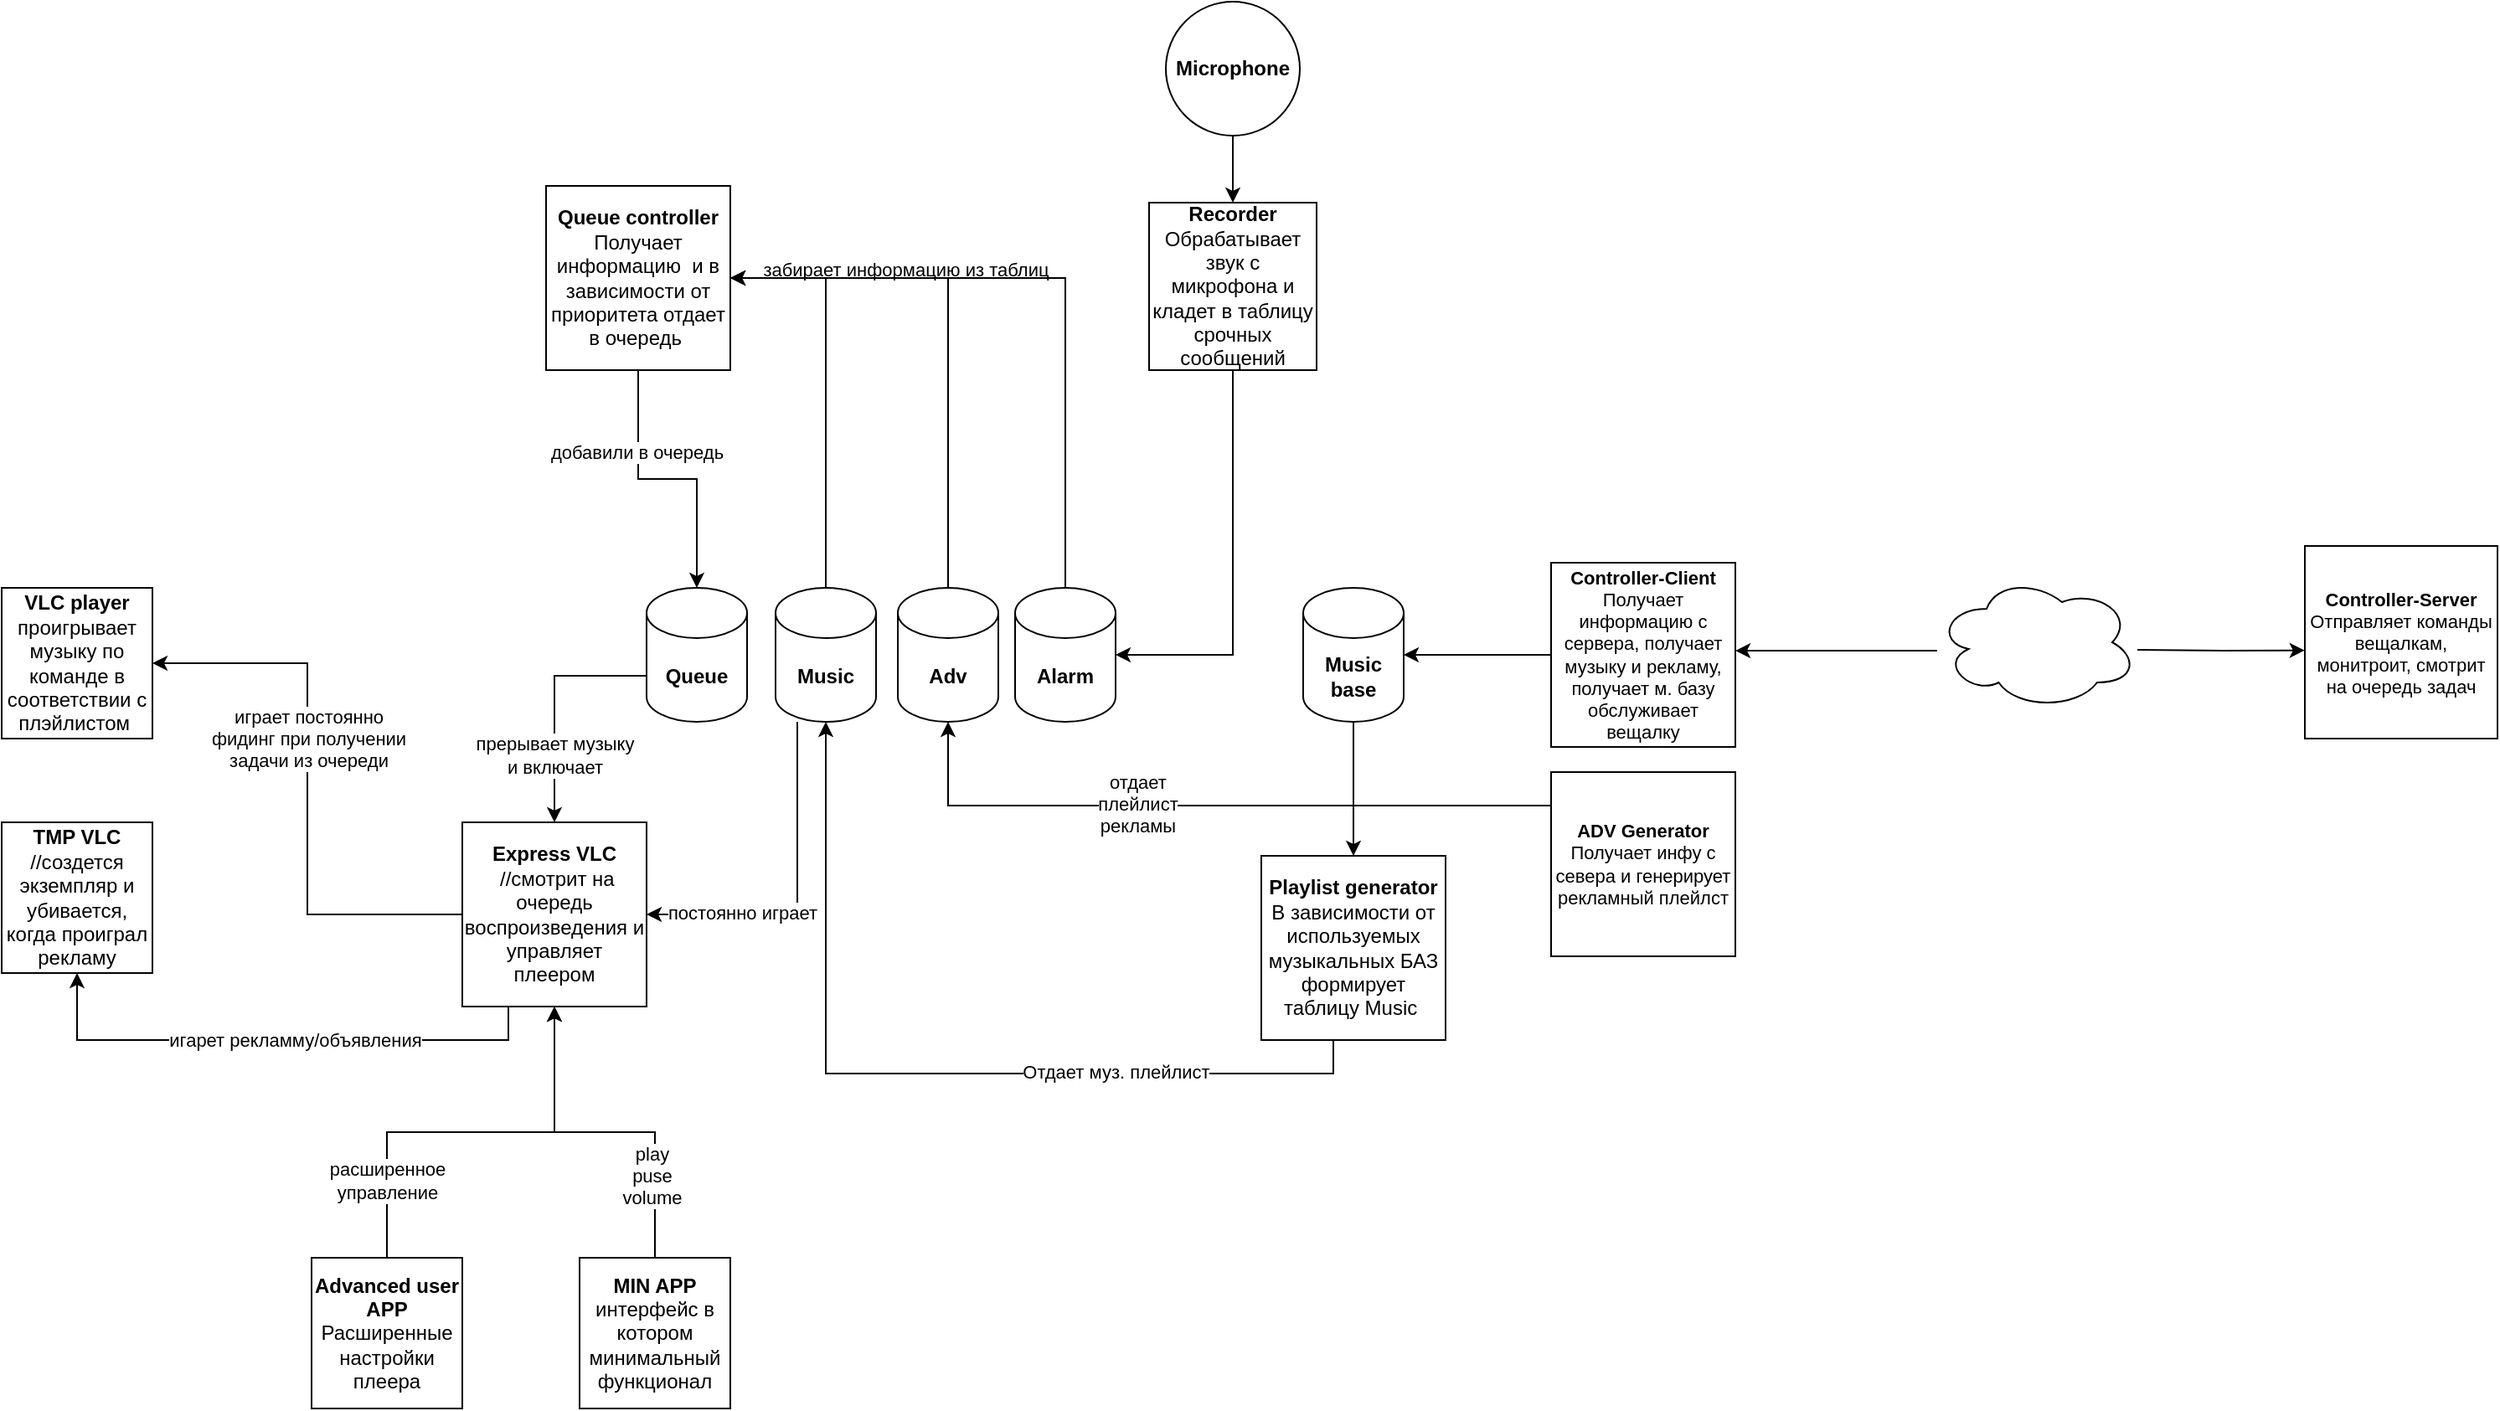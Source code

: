 <mxfile version="14.7.6" type="github">
  <diagram id="w9gRyj3N1DJt5Vruh8G7" name="Page-1">
    <mxGraphModel dx="723" dy="1497" grid="1" gridSize="10" guides="1" tooltips="1" connect="1" arrows="1" fold="1" page="1" pageScale="1" pageWidth="827" pageHeight="1169" math="0" shadow="0">
      <root>
        <mxCell id="0" />
        <mxCell id="1" parent="0" />
        <mxCell id="vIM-qlWaezYcbGKkUeEU-79" style="edgeStyle=orthogonalEdgeStyle;orthogonalLoop=1;jettySize=auto;html=1;fontSize=11;rounded=0;entryX=1;entryY=0.591;entryDx=0;entryDy=0;entryPerimeter=0;" edge="1" parent="1" source="vIM-qlWaezYcbGKkUeEU-77">
          <mxGeometry relative="1" as="geometry">
            <mxPoint x="1110" y="317.51" as="targetPoint" />
            <Array as="points">
              <mxPoint x="1200" y="317.5" />
              <mxPoint x="1200" y="317.5" />
            </Array>
          </mxGeometry>
        </mxCell>
        <mxCell id="vIM-qlWaezYcbGKkUeEU-1" value="&lt;b&gt;VLC player&lt;/b&gt;&lt;br&gt;проигрывает музыку по команде в соответствии с плэйлистом&amp;nbsp;" style="whiteSpace=wrap;html=1;aspect=fixed;" vertex="1" parent="1">
          <mxGeometry x="75" y="280" width="90" height="90" as="geometry" />
        </mxCell>
        <mxCell id="vIM-qlWaezYcbGKkUeEU-2" value="&lt;b&gt;TMP VLC&lt;/b&gt;&lt;br&gt;//создется экземпляр и убивается, когда проиграл рекламу" style="whiteSpace=wrap;html=1;aspect=fixed;" vertex="1" parent="1">
          <mxGeometry x="75" y="420" width="90" height="90" as="geometry" />
        </mxCell>
        <mxCell id="vIM-qlWaezYcbGKkUeEU-68" style="edgeStyle=orthogonalEdgeStyle;rounded=0;orthogonalLoop=1;jettySize=auto;html=1;fontSize=11;" edge="1" parent="1" source="vIM-qlWaezYcbGKkUeEU-7" target="vIM-qlWaezYcbGKkUeEU-9">
          <mxGeometry relative="1" as="geometry" />
        </mxCell>
        <mxCell id="vIM-qlWaezYcbGKkUeEU-69" value="play&lt;br&gt;puse&lt;br&gt;volume" style="edgeLabel;html=1;align=center;verticalAlign=middle;resizable=0;points=[];fontSize=11;" vertex="1" connectable="0" parent="vIM-qlWaezYcbGKkUeEU-68">
          <mxGeometry x="-0.527" y="2" relative="1" as="geometry">
            <mxPoint as="offset" />
          </mxGeometry>
        </mxCell>
        <mxCell id="vIM-qlWaezYcbGKkUeEU-7" value="&lt;b&gt;MIN APP&lt;/b&gt;&lt;br&gt;интерфейс в котором минимальный функционал" style="whiteSpace=wrap;html=1;aspect=fixed;" vertex="1" parent="1">
          <mxGeometry x="420" y="680" width="90" height="90" as="geometry" />
        </mxCell>
        <mxCell id="vIM-qlWaezYcbGKkUeEU-19" value="" style="edgeStyle=orthogonalEdgeStyle;rounded=0;orthogonalLoop=1;jettySize=auto;html=1;exitX=0;exitY=0;exitDx=0;exitDy=52.5;exitPerimeter=0;" edge="1" parent="1" source="vIM-qlWaezYcbGKkUeEU-16" target="vIM-qlWaezYcbGKkUeEU-9">
          <mxGeometry relative="1" as="geometry" />
        </mxCell>
        <mxCell id="vIM-qlWaezYcbGKkUeEU-56" value="прерывает музыку&lt;br&gt;и включает" style="edgeLabel;html=1;align=center;verticalAlign=middle;resizable=0;points=[];fontSize=11;" vertex="1" connectable="0" parent="vIM-qlWaezYcbGKkUeEU-19">
          <mxGeometry x="0.216" y="1" relative="1" as="geometry">
            <mxPoint x="-1" y="16" as="offset" />
          </mxGeometry>
        </mxCell>
        <mxCell id="vIM-qlWaezYcbGKkUeEU-57" style="edgeStyle=orthogonalEdgeStyle;rounded=0;orthogonalLoop=1;jettySize=auto;html=1;entryX=1;entryY=0.5;entryDx=0;entryDy=0;fontSize=11;" edge="1" parent="1" source="vIM-qlWaezYcbGKkUeEU-9" target="vIM-qlWaezYcbGKkUeEU-1">
          <mxGeometry relative="1" as="geometry" />
        </mxCell>
        <mxCell id="vIM-qlWaezYcbGKkUeEU-59" value="играет постоянно&lt;br&gt;фидинг при получении&lt;br&gt;задачи из очереди" style="edgeLabel;html=1;align=center;verticalAlign=middle;resizable=0;points=[];fontSize=11;" vertex="1" connectable="0" parent="vIM-qlWaezYcbGKkUeEU-57">
          <mxGeometry x="0.183" relative="1" as="geometry">
            <mxPoint as="offset" />
          </mxGeometry>
        </mxCell>
        <mxCell id="vIM-qlWaezYcbGKkUeEU-58" style="edgeStyle=orthogonalEdgeStyle;rounded=0;orthogonalLoop=1;jettySize=auto;html=1;fontSize=11;exitX=0.25;exitY=1;exitDx=0;exitDy=0;" edge="1" parent="1" source="vIM-qlWaezYcbGKkUeEU-9" target="vIM-qlWaezYcbGKkUeEU-2">
          <mxGeometry relative="1" as="geometry">
            <Array as="points">
              <mxPoint x="378" y="550" />
              <mxPoint x="120" y="550" />
            </Array>
          </mxGeometry>
        </mxCell>
        <mxCell id="vIM-qlWaezYcbGKkUeEU-60" value="игарет рекламму/объявления" style="edgeLabel;html=1;align=center;verticalAlign=middle;resizable=0;points=[];fontSize=11;" vertex="1" connectable="0" parent="vIM-qlWaezYcbGKkUeEU-58">
          <mxGeometry x="-0.12" y="2" relative="1" as="geometry">
            <mxPoint x="-8" y="-2" as="offset" />
          </mxGeometry>
        </mxCell>
        <mxCell id="vIM-qlWaezYcbGKkUeEU-9" value="&lt;b&gt;Express VLC&lt;br&gt;&lt;/b&gt;&amp;nbsp;//смотрит на очередь воспроизведения и управляет плеером" style="whiteSpace=wrap;html=1;aspect=fixed;" vertex="1" parent="1">
          <mxGeometry x="350" y="420" width="110" height="110" as="geometry" />
        </mxCell>
        <mxCell id="vIM-qlWaezYcbGKkUeEU-42" style="edgeStyle=orthogonalEdgeStyle;rounded=0;orthogonalLoop=1;jettySize=auto;html=1;" edge="1" parent="1" source="vIM-qlWaezYcbGKkUeEU-10" target="vIM-qlWaezYcbGKkUeEU-36">
          <mxGeometry relative="1" as="geometry" />
        </mxCell>
        <mxCell id="vIM-qlWaezYcbGKkUeEU-10" value="&lt;b&gt;Music base&lt;/b&gt;" style="shape=cylinder3;whiteSpace=wrap;html=1;boundedLbl=1;backgroundOutline=1;size=15;" vertex="1" parent="1">
          <mxGeometry x="852" y="280" width="60" height="80" as="geometry" />
        </mxCell>
        <mxCell id="vIM-qlWaezYcbGKkUeEU-67" style="edgeStyle=orthogonalEdgeStyle;rounded=0;orthogonalLoop=1;jettySize=auto;html=1;entryX=0.5;entryY=1;entryDx=0;entryDy=0;fontSize=11;" edge="1" parent="1" source="vIM-qlWaezYcbGKkUeEU-11" target="vIM-qlWaezYcbGKkUeEU-9">
          <mxGeometry relative="1" as="geometry" />
        </mxCell>
        <mxCell id="vIM-qlWaezYcbGKkUeEU-70" value="расширенное&lt;br&gt;управление" style="edgeLabel;html=1;align=center;verticalAlign=middle;resizable=0;points=[];fontSize=11;" vertex="1" connectable="0" parent="vIM-qlWaezYcbGKkUeEU-67">
          <mxGeometry x="-0.63" relative="1" as="geometry">
            <mxPoint as="offset" />
          </mxGeometry>
        </mxCell>
        <mxCell id="vIM-qlWaezYcbGKkUeEU-11" value="&lt;b&gt;Advanced user APP&lt;/b&gt;&lt;br&gt;Расширенные настройки плеера" style="whiteSpace=wrap;html=1;aspect=fixed;" vertex="1" parent="1">
          <mxGeometry x="260" y="680" width="90" height="90" as="geometry" />
        </mxCell>
        <mxCell id="vIM-qlWaezYcbGKkUeEU-16" value="&lt;b&gt;Queue&lt;/b&gt;" style="shape=cylinder3;whiteSpace=wrap;html=1;boundedLbl=1;backgroundOutline=1;size=15;" vertex="1" parent="1">
          <mxGeometry x="460" y="280" width="60" height="80" as="geometry" />
        </mxCell>
        <mxCell id="vIM-qlWaezYcbGKkUeEU-47" style="edgeStyle=orthogonalEdgeStyle;rounded=0;orthogonalLoop=1;jettySize=auto;html=1;entryX=1;entryY=0.5;entryDx=0;entryDy=0;" edge="1" parent="1" source="vIM-qlWaezYcbGKkUeEU-21" target="vIM-qlWaezYcbGKkUeEU-26">
          <mxGeometry relative="1" as="geometry">
            <Array as="points">
              <mxPoint x="567" y="95" />
            </Array>
          </mxGeometry>
        </mxCell>
        <mxCell id="vIM-qlWaezYcbGKkUeEU-54" style="edgeStyle=orthogonalEdgeStyle;rounded=0;orthogonalLoop=1;jettySize=auto;html=1;entryX=1;entryY=0.5;entryDx=0;entryDy=0;fontSize=11;" edge="1" parent="1" source="vIM-qlWaezYcbGKkUeEU-21" target="vIM-qlWaezYcbGKkUeEU-9">
          <mxGeometry relative="1" as="geometry">
            <Array as="points">
              <mxPoint x="550" y="475" />
            </Array>
          </mxGeometry>
        </mxCell>
        <mxCell id="vIM-qlWaezYcbGKkUeEU-55" value="постоянно играет" style="edgeLabel;html=1;align=center;verticalAlign=middle;resizable=0;points=[];fontSize=11;" vertex="1" connectable="0" parent="vIM-qlWaezYcbGKkUeEU-54">
          <mxGeometry x="0.446" y="-1" relative="1" as="geometry">
            <mxPoint as="offset" />
          </mxGeometry>
        </mxCell>
        <mxCell id="vIM-qlWaezYcbGKkUeEU-21" value="&lt;b&gt;Music&lt;/b&gt;" style="shape=cylinder3;whiteSpace=wrap;html=1;boundedLbl=1;backgroundOutline=1;size=15;" vertex="1" parent="1">
          <mxGeometry x="537" y="280" width="60" height="80" as="geometry" />
        </mxCell>
        <mxCell id="vIM-qlWaezYcbGKkUeEU-49" style="edgeStyle=orthogonalEdgeStyle;rounded=0;orthogonalLoop=1;jettySize=auto;html=1;entryX=1;entryY=0.5;entryDx=0;entryDy=0;" edge="1" parent="1" source="vIM-qlWaezYcbGKkUeEU-23" target="vIM-qlWaezYcbGKkUeEU-26">
          <mxGeometry relative="1" as="geometry">
            <Array as="points">
              <mxPoint x="710" y="95" />
            </Array>
          </mxGeometry>
        </mxCell>
        <mxCell id="vIM-qlWaezYcbGKkUeEU-23" value="&lt;b&gt;Alarm&lt;/b&gt;" style="shape=cylinder3;whiteSpace=wrap;html=1;boundedLbl=1;backgroundOutline=1;size=15;" vertex="1" parent="1">
          <mxGeometry x="680" y="280" width="60" height="80" as="geometry" />
        </mxCell>
        <mxCell id="vIM-qlWaezYcbGKkUeEU-48" style="edgeStyle=orthogonalEdgeStyle;rounded=0;orthogonalLoop=1;jettySize=auto;html=1;entryX=1;entryY=0.5;entryDx=0;entryDy=0;" edge="1" parent="1" source="vIM-qlWaezYcbGKkUeEU-24" target="vIM-qlWaezYcbGKkUeEU-26">
          <mxGeometry relative="1" as="geometry">
            <Array as="points">
              <mxPoint x="640" y="95" />
            </Array>
          </mxGeometry>
        </mxCell>
        <mxCell id="vIM-qlWaezYcbGKkUeEU-24" value="&lt;b&gt;Adv&lt;/b&gt;" style="shape=cylinder3;whiteSpace=wrap;html=1;boundedLbl=1;backgroundOutline=1;size=15;" vertex="1" parent="1">
          <mxGeometry x="610" y="280" width="60" height="80" as="geometry" />
        </mxCell>
        <mxCell id="vIM-qlWaezYcbGKkUeEU-52" style="edgeStyle=orthogonalEdgeStyle;rounded=0;orthogonalLoop=1;jettySize=auto;html=1;entryX=1;entryY=0.5;entryDx=0;entryDy=0;entryPerimeter=0;fontSize=11;" edge="1" parent="1" source="vIM-qlWaezYcbGKkUeEU-25" target="vIM-qlWaezYcbGKkUeEU-23">
          <mxGeometry relative="1" as="geometry">
            <Array as="points">
              <mxPoint x="810" y="320" />
            </Array>
          </mxGeometry>
        </mxCell>
        <mxCell id="vIM-qlWaezYcbGKkUeEU-25" value="&lt;b&gt;Recorder&lt;/b&gt;&lt;br&gt;Обрабатывает звук с микрофона и кладет в таблицу срочных сообщений" style="whiteSpace=wrap;html=1;aspect=fixed;" vertex="1" parent="1">
          <mxGeometry x="760" y="50" width="100" height="100" as="geometry" />
        </mxCell>
        <mxCell id="vIM-qlWaezYcbGKkUeEU-51" style="edgeStyle=orthogonalEdgeStyle;rounded=0;orthogonalLoop=1;jettySize=auto;html=1;entryX=0.5;entryY=0;entryDx=0;entryDy=0;entryPerimeter=0;fontSize=11;" edge="1" parent="1" source="vIM-qlWaezYcbGKkUeEU-26" target="vIM-qlWaezYcbGKkUeEU-16">
          <mxGeometry relative="1" as="geometry" />
        </mxCell>
        <mxCell id="vIM-qlWaezYcbGKkUeEU-53" value="добавили в очередь" style="edgeLabel;html=1;align=center;verticalAlign=middle;resizable=0;points=[];fontSize=11;" vertex="1" connectable="0" parent="vIM-qlWaezYcbGKkUeEU-51">
          <mxGeometry x="-0.411" y="-1" relative="1" as="geometry">
            <mxPoint as="offset" />
          </mxGeometry>
        </mxCell>
        <mxCell id="vIM-qlWaezYcbGKkUeEU-26" value="&lt;b&gt;Queue controller&lt;br&gt;&lt;/b&gt;Получает информацию&amp;nbsp; и в зависимости от приоритета отдает в очередь&amp;nbsp;&lt;b&gt;&lt;br&gt;&lt;/b&gt;" style="whiteSpace=wrap;html=1;aspect=fixed;" vertex="1" parent="1">
          <mxGeometry x="400" y="40" width="110" height="110" as="geometry" />
        </mxCell>
        <mxCell id="vIM-qlWaezYcbGKkUeEU-28" style="edgeStyle=orthogonalEdgeStyle;rounded=0;orthogonalLoop=1;jettySize=auto;html=1;entryX=0.5;entryY=0;entryDx=0;entryDy=0;" edge="1" parent="1" source="vIM-qlWaezYcbGKkUeEU-27" target="vIM-qlWaezYcbGKkUeEU-25">
          <mxGeometry relative="1" as="geometry" />
        </mxCell>
        <mxCell id="vIM-qlWaezYcbGKkUeEU-27" value="&lt;b&gt;Microphone&lt;/b&gt;" style="ellipse;whiteSpace=wrap;html=1;aspect=fixed;" vertex="1" parent="1">
          <mxGeometry x="770" y="-70" width="80" height="80" as="geometry" />
        </mxCell>
        <mxCell id="vIM-qlWaezYcbGKkUeEU-38" style="edgeStyle=orthogonalEdgeStyle;rounded=0;orthogonalLoop=1;jettySize=auto;html=1;entryX=0.5;entryY=1;entryDx=0;entryDy=0;entryPerimeter=0;exitX=0.391;exitY=1;exitDx=0;exitDy=0;exitPerimeter=0;" edge="1" parent="1" source="vIM-qlWaezYcbGKkUeEU-36" target="vIM-qlWaezYcbGKkUeEU-21">
          <mxGeometry relative="1" as="geometry">
            <Array as="points">
              <mxPoint x="870" y="570" />
              <mxPoint x="567" y="570" />
            </Array>
          </mxGeometry>
        </mxCell>
        <mxCell id="vIM-qlWaezYcbGKkUeEU-40" value="Отдает муз. плейлист" style="edgeLabel;html=1;align=center;verticalAlign=middle;resizable=0;points=[];" vertex="1" connectable="0" parent="vIM-qlWaezYcbGKkUeEU-38">
          <mxGeometry x="-0.466" y="-1" relative="1" as="geometry">
            <mxPoint x="-8" as="offset" />
          </mxGeometry>
        </mxCell>
        <mxCell id="vIM-qlWaezYcbGKkUeEU-36" value="&lt;b&gt;Playlist generator&lt;/b&gt;&lt;br&gt;В зависимости от используемых музыкальных БАЗ формирует таблицу Music&amp;nbsp;" style="whiteSpace=wrap;html=1;aspect=fixed;" vertex="1" parent="1">
          <mxGeometry x="827" y="440" width="110" height="110" as="geometry" />
        </mxCell>
        <mxCell id="vIM-qlWaezYcbGKkUeEU-50" value="забирает информацию из таблиц" style="text;html=1;strokeColor=none;fillColor=none;align=center;verticalAlign=middle;whiteSpace=wrap;rounded=0;fontSize=11;" vertex="1" parent="1">
          <mxGeometry x="520" y="80" width="190" height="20" as="geometry" />
        </mxCell>
        <mxCell id="vIM-qlWaezYcbGKkUeEU-64" style="edgeStyle=orthogonalEdgeStyle;rounded=0;orthogonalLoop=1;jettySize=auto;html=1;entryX=0.5;entryY=1;entryDx=0;entryDy=0;entryPerimeter=0;fontSize=11;" edge="1" parent="1" source="vIM-qlWaezYcbGKkUeEU-63" target="vIM-qlWaezYcbGKkUeEU-24">
          <mxGeometry relative="1" as="geometry">
            <Array as="points">
              <mxPoint x="640" y="410" />
            </Array>
          </mxGeometry>
        </mxCell>
        <mxCell id="vIM-qlWaezYcbGKkUeEU-65" value="отдает&lt;br&gt;плейлист&lt;br&gt;рекламы" style="edgeLabel;html=1;align=center;verticalAlign=middle;resizable=0;points=[];fontSize=11;" vertex="1" connectable="0" parent="vIM-qlWaezYcbGKkUeEU-64">
          <mxGeometry x="0.208" y="-1" relative="1" as="geometry">
            <mxPoint as="offset" />
          </mxGeometry>
        </mxCell>
        <mxCell id="vIM-qlWaezYcbGKkUeEU-63" value="&lt;b&gt;ADV Generator&lt;/b&gt;&lt;br&gt;Получает инфу с севера и генерирует рекламный плейлст" style="whiteSpace=wrap;html=1;aspect=fixed;fontSize=11;" vertex="1" parent="1">
          <mxGeometry x="1000" y="390" width="110" height="110" as="geometry" />
        </mxCell>
        <mxCell id="vIM-qlWaezYcbGKkUeEU-74" style="edgeStyle=orthogonalEdgeStyle;rounded=0;orthogonalLoop=1;jettySize=auto;html=1;entryX=1;entryY=0.5;entryDx=0;entryDy=0;entryPerimeter=0;fontSize=11;" edge="1" parent="1" source="vIM-qlWaezYcbGKkUeEU-73" target="vIM-qlWaezYcbGKkUeEU-10">
          <mxGeometry relative="1" as="geometry" />
        </mxCell>
        <mxCell id="vIM-qlWaezYcbGKkUeEU-73" value="&lt;b&gt;Controller-Client&lt;/b&gt;&lt;br&gt;Получает информацию с сервера, получает музыку и рекламу, получает м. базу обслуживает вещалку" style="whiteSpace=wrap;html=1;aspect=fixed;fontSize=11;" vertex="1" parent="1">
          <mxGeometry x="1000" y="265" width="110" height="110" as="geometry" />
        </mxCell>
        <mxCell id="vIM-qlWaezYcbGKkUeEU-76" value="&lt;b&gt;Controller-Server&lt;/b&gt;&lt;br&gt;Отправляет команды вещалкам, монитроит, смотрит на очередь задач" style="whiteSpace=wrap;html=1;aspect=fixed;fontSize=11;" vertex="1" parent="1">
          <mxGeometry x="1450" y="255" width="115" height="115" as="geometry" />
        </mxCell>
        <mxCell id="vIM-qlWaezYcbGKkUeEU-81" style="edgeStyle=orthogonalEdgeStyle;rounded=0;orthogonalLoop=1;jettySize=auto;html=1;entryX=-0.001;entryY=0.542;entryDx=0;entryDy=0;fontSize=11;entryPerimeter=0;" edge="1" parent="1" target="vIM-qlWaezYcbGKkUeEU-76">
          <mxGeometry relative="1" as="geometry">
            <mxPoint x="1350" y="317" as="sourcePoint" />
          </mxGeometry>
        </mxCell>
        <mxCell id="vIM-qlWaezYcbGKkUeEU-77" value="" style="ellipse;shape=cloud;whiteSpace=wrap;html=1;fontSize=11;" vertex="1" parent="1">
          <mxGeometry x="1230" y="272.5" width="120" height="80" as="geometry" />
        </mxCell>
      </root>
    </mxGraphModel>
  </diagram>
</mxfile>
